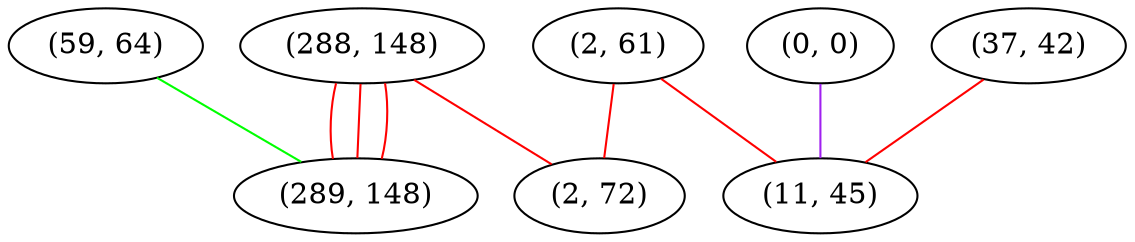 graph "" {
"(59, 64)";
"(2, 61)";
"(0, 0)";
"(37, 42)";
"(288, 148)";
"(2, 72)";
"(289, 148)";
"(11, 45)";
"(59, 64)" -- "(289, 148)"  [color=green, key=0, weight=2];
"(2, 61)" -- "(2, 72)"  [color=red, key=0, weight=1];
"(2, 61)" -- "(11, 45)"  [color=red, key=0, weight=1];
"(0, 0)" -- "(11, 45)"  [color=purple, key=0, weight=4];
"(37, 42)" -- "(11, 45)"  [color=red, key=0, weight=1];
"(288, 148)" -- "(2, 72)"  [color=red, key=0, weight=1];
"(288, 148)" -- "(289, 148)"  [color=red, key=0, weight=1];
"(288, 148)" -- "(289, 148)"  [color=red, key=1, weight=1];
"(288, 148)" -- "(289, 148)"  [color=red, key=2, weight=1];
}
